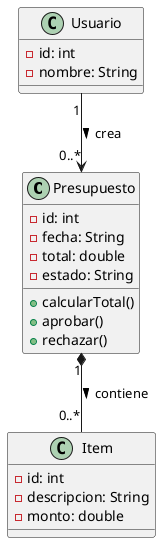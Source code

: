 @startuml
class Presupuesto {
  - id: int
  - fecha: String
  - total: double
  - estado: String
  + calcularTotal()
  + aprobar()
  + rechazar()
}

class Item {
  - id: int
  - descripcion: String
  - monto: double
}

class Usuario {
  - id: int
  - nombre: String
}

Usuario "1" --> "0..*" Presupuesto : crea >
Presupuesto "1" *-- "0..*" Item : contiene >
@enduml